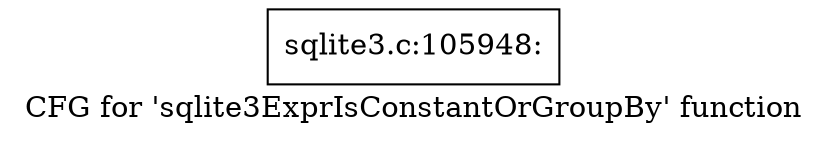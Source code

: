 digraph "CFG for 'sqlite3ExprIsConstantOrGroupBy' function" {
	label="CFG for 'sqlite3ExprIsConstantOrGroupBy' function";

	Node0x55c0f94c51f0 [shape=record,label="{sqlite3.c:105948:}"];
}
